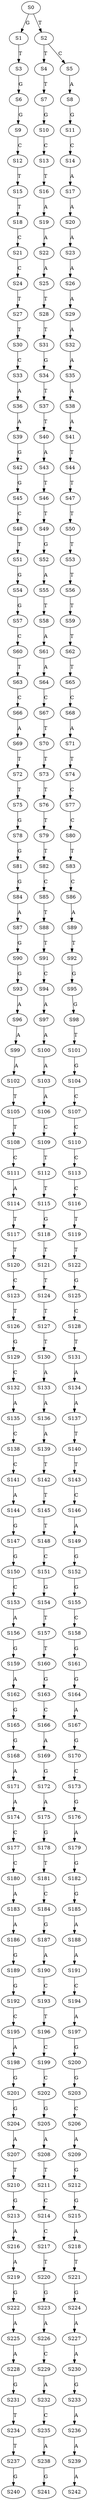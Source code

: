 strict digraph  {
	S0 -> S1 [ label = G ];
	S0 -> S2 [ label = T ];
	S1 -> S3 [ label = T ];
	S2 -> S4 [ label = T ];
	S2 -> S5 [ label = C ];
	S3 -> S6 [ label = G ];
	S4 -> S7 [ label = T ];
	S5 -> S8 [ label = A ];
	S6 -> S9 [ label = G ];
	S7 -> S10 [ label = G ];
	S8 -> S11 [ label = G ];
	S9 -> S12 [ label = C ];
	S10 -> S13 [ label = C ];
	S11 -> S14 [ label = C ];
	S12 -> S15 [ label = T ];
	S13 -> S16 [ label = T ];
	S14 -> S17 [ label = A ];
	S15 -> S18 [ label = T ];
	S16 -> S19 [ label = A ];
	S17 -> S20 [ label = A ];
	S18 -> S21 [ label = C ];
	S19 -> S22 [ label = A ];
	S20 -> S23 [ label = A ];
	S21 -> S24 [ label = C ];
	S22 -> S25 [ label = A ];
	S23 -> S26 [ label = A ];
	S24 -> S27 [ label = T ];
	S25 -> S28 [ label = T ];
	S26 -> S29 [ label = A ];
	S27 -> S30 [ label = T ];
	S28 -> S31 [ label = T ];
	S29 -> S32 [ label = A ];
	S30 -> S33 [ label = C ];
	S31 -> S34 [ label = G ];
	S32 -> S35 [ label = A ];
	S33 -> S36 [ label = A ];
	S34 -> S37 [ label = T ];
	S35 -> S38 [ label = A ];
	S36 -> S39 [ label = A ];
	S37 -> S40 [ label = T ];
	S38 -> S41 [ label = A ];
	S39 -> S42 [ label = G ];
	S40 -> S43 [ label = A ];
	S41 -> S44 [ label = T ];
	S42 -> S45 [ label = G ];
	S43 -> S46 [ label = T ];
	S44 -> S47 [ label = T ];
	S45 -> S48 [ label = C ];
	S46 -> S49 [ label = T ];
	S47 -> S50 [ label = T ];
	S48 -> S51 [ label = T ];
	S49 -> S52 [ label = G ];
	S50 -> S53 [ label = T ];
	S51 -> S54 [ label = G ];
	S52 -> S55 [ label = A ];
	S53 -> S56 [ label = T ];
	S54 -> S57 [ label = G ];
	S55 -> S58 [ label = T ];
	S56 -> S59 [ label = T ];
	S57 -> S60 [ label = C ];
	S58 -> S61 [ label = A ];
	S59 -> S62 [ label = T ];
	S60 -> S63 [ label = T ];
	S61 -> S64 [ label = A ];
	S62 -> S65 [ label = T ];
	S63 -> S66 [ label = C ];
	S64 -> S67 [ label = C ];
	S65 -> S68 [ label = C ];
	S66 -> S69 [ label = A ];
	S67 -> S70 [ label = T ];
	S68 -> S71 [ label = A ];
	S69 -> S72 [ label = T ];
	S70 -> S73 [ label = T ];
	S71 -> S74 [ label = T ];
	S72 -> S75 [ label = T ];
	S73 -> S76 [ label = T ];
	S74 -> S77 [ label = C ];
	S75 -> S78 [ label = G ];
	S76 -> S79 [ label = T ];
	S77 -> S80 [ label = C ];
	S78 -> S81 [ label = G ];
	S79 -> S82 [ label = T ];
	S80 -> S83 [ label = T ];
	S81 -> S84 [ label = G ];
	S82 -> S85 [ label = C ];
	S83 -> S86 [ label = C ];
	S84 -> S87 [ label = A ];
	S85 -> S88 [ label = T ];
	S86 -> S89 [ label = A ];
	S87 -> S90 [ label = G ];
	S88 -> S91 [ label = T ];
	S89 -> S92 [ label = T ];
	S90 -> S93 [ label = G ];
	S91 -> S94 [ label = C ];
	S92 -> S95 [ label = G ];
	S93 -> S96 [ label = A ];
	S94 -> S97 [ label = A ];
	S95 -> S98 [ label = G ];
	S96 -> S99 [ label = A ];
	S97 -> S100 [ label = A ];
	S98 -> S101 [ label = T ];
	S99 -> S102 [ label = A ];
	S100 -> S103 [ label = A ];
	S101 -> S104 [ label = G ];
	S102 -> S105 [ label = T ];
	S103 -> S106 [ label = A ];
	S104 -> S107 [ label = C ];
	S105 -> S108 [ label = T ];
	S106 -> S109 [ label = C ];
	S107 -> S110 [ label = C ];
	S108 -> S111 [ label = C ];
	S109 -> S112 [ label = T ];
	S110 -> S113 [ label = C ];
	S111 -> S114 [ label = A ];
	S112 -> S115 [ label = T ];
	S113 -> S116 [ label = C ];
	S114 -> S117 [ label = T ];
	S115 -> S118 [ label = G ];
	S116 -> S119 [ label = T ];
	S117 -> S120 [ label = T ];
	S118 -> S121 [ label = T ];
	S119 -> S122 [ label = T ];
	S120 -> S123 [ label = C ];
	S121 -> S124 [ label = T ];
	S122 -> S125 [ label = G ];
	S123 -> S126 [ label = T ];
	S124 -> S127 [ label = T ];
	S125 -> S128 [ label = C ];
	S126 -> S129 [ label = G ];
	S127 -> S130 [ label = T ];
	S128 -> S131 [ label = T ];
	S129 -> S132 [ label = C ];
	S130 -> S133 [ label = A ];
	S131 -> S134 [ label = A ];
	S132 -> S135 [ label = A ];
	S133 -> S136 [ label = A ];
	S134 -> S137 [ label = A ];
	S135 -> S138 [ label = C ];
	S136 -> S139 [ label = A ];
	S137 -> S140 [ label = T ];
	S138 -> S141 [ label = C ];
	S139 -> S142 [ label = T ];
	S140 -> S143 [ label = T ];
	S141 -> S144 [ label = A ];
	S142 -> S145 [ label = T ];
	S143 -> S146 [ label = C ];
	S144 -> S147 [ label = G ];
	S145 -> S148 [ label = T ];
	S146 -> S149 [ label = A ];
	S147 -> S150 [ label = G ];
	S148 -> S151 [ label = C ];
	S149 -> S152 [ label = G ];
	S150 -> S153 [ label = C ];
	S151 -> S154 [ label = G ];
	S152 -> S155 [ label = G ];
	S153 -> S156 [ label = A ];
	S154 -> S157 [ label = T ];
	S155 -> S158 [ label = C ];
	S156 -> S159 [ label = G ];
	S157 -> S160 [ label = T ];
	S158 -> S161 [ label = G ];
	S159 -> S162 [ label = A ];
	S160 -> S163 [ label = G ];
	S161 -> S164 [ label = G ];
	S162 -> S165 [ label = G ];
	S163 -> S166 [ label = C ];
	S164 -> S167 [ label = A ];
	S165 -> S168 [ label = G ];
	S166 -> S169 [ label = A ];
	S167 -> S170 [ label = G ];
	S168 -> S171 [ label = A ];
	S169 -> S172 [ label = G ];
	S170 -> S173 [ label = C ];
	S171 -> S174 [ label = A ];
	S172 -> S175 [ label = A ];
	S173 -> S176 [ label = G ];
	S174 -> S177 [ label = C ];
	S175 -> S178 [ label = G ];
	S176 -> S179 [ label = A ];
	S177 -> S180 [ label = C ];
	S178 -> S181 [ label = T ];
	S179 -> S182 [ label = G ];
	S180 -> S183 [ label = A ];
	S181 -> S184 [ label = C ];
	S182 -> S185 [ label = G ];
	S183 -> S186 [ label = A ];
	S184 -> S187 [ label = G ];
	S185 -> S188 [ label = A ];
	S186 -> S189 [ label = G ];
	S187 -> S190 [ label = A ];
	S188 -> S191 [ label = A ];
	S189 -> S192 [ label = G ];
	S190 -> S193 [ label = C ];
	S191 -> S194 [ label = C ];
	S192 -> S195 [ label = C ];
	S193 -> S196 [ label = T ];
	S194 -> S197 [ label = A ];
	S195 -> S198 [ label = A ];
	S196 -> S199 [ label = C ];
	S197 -> S200 [ label = G ];
	S198 -> S201 [ label = G ];
	S199 -> S202 [ label = C ];
	S200 -> S203 [ label = G ];
	S201 -> S204 [ label = G ];
	S202 -> S205 [ label = G ];
	S203 -> S206 [ label = C ];
	S204 -> S207 [ label = A ];
	S205 -> S208 [ label = A ];
	S206 -> S209 [ label = A ];
	S207 -> S210 [ label = T ];
	S208 -> S211 [ label = T ];
	S209 -> S212 [ label = G ];
	S210 -> S213 [ label = G ];
	S211 -> S214 [ label = C ];
	S212 -> S215 [ label = G ];
	S213 -> S216 [ label = A ];
	S214 -> S217 [ label = C ];
	S215 -> S218 [ label = A ];
	S216 -> S219 [ label = A ];
	S217 -> S220 [ label = T ];
	S218 -> S221 [ label = T ];
	S219 -> S222 [ label = G ];
	S220 -> S223 [ label = G ];
	S221 -> S224 [ label = G ];
	S222 -> S225 [ label = A ];
	S223 -> S226 [ label = A ];
	S224 -> S227 [ label = A ];
	S225 -> S228 [ label = A ];
	S226 -> S229 [ label = C ];
	S227 -> S230 [ label = A ];
	S228 -> S231 [ label = G ];
	S229 -> S232 [ label = A ];
	S230 -> S233 [ label = G ];
	S231 -> S234 [ label = T ];
	S232 -> S235 [ label = C ];
	S233 -> S236 [ label = A ];
	S234 -> S237 [ label = T ];
	S235 -> S238 [ label = A ];
	S236 -> S239 [ label = A ];
	S237 -> S240 [ label = G ];
	S238 -> S241 [ label = G ];
	S239 -> S242 [ label = A ];
}
